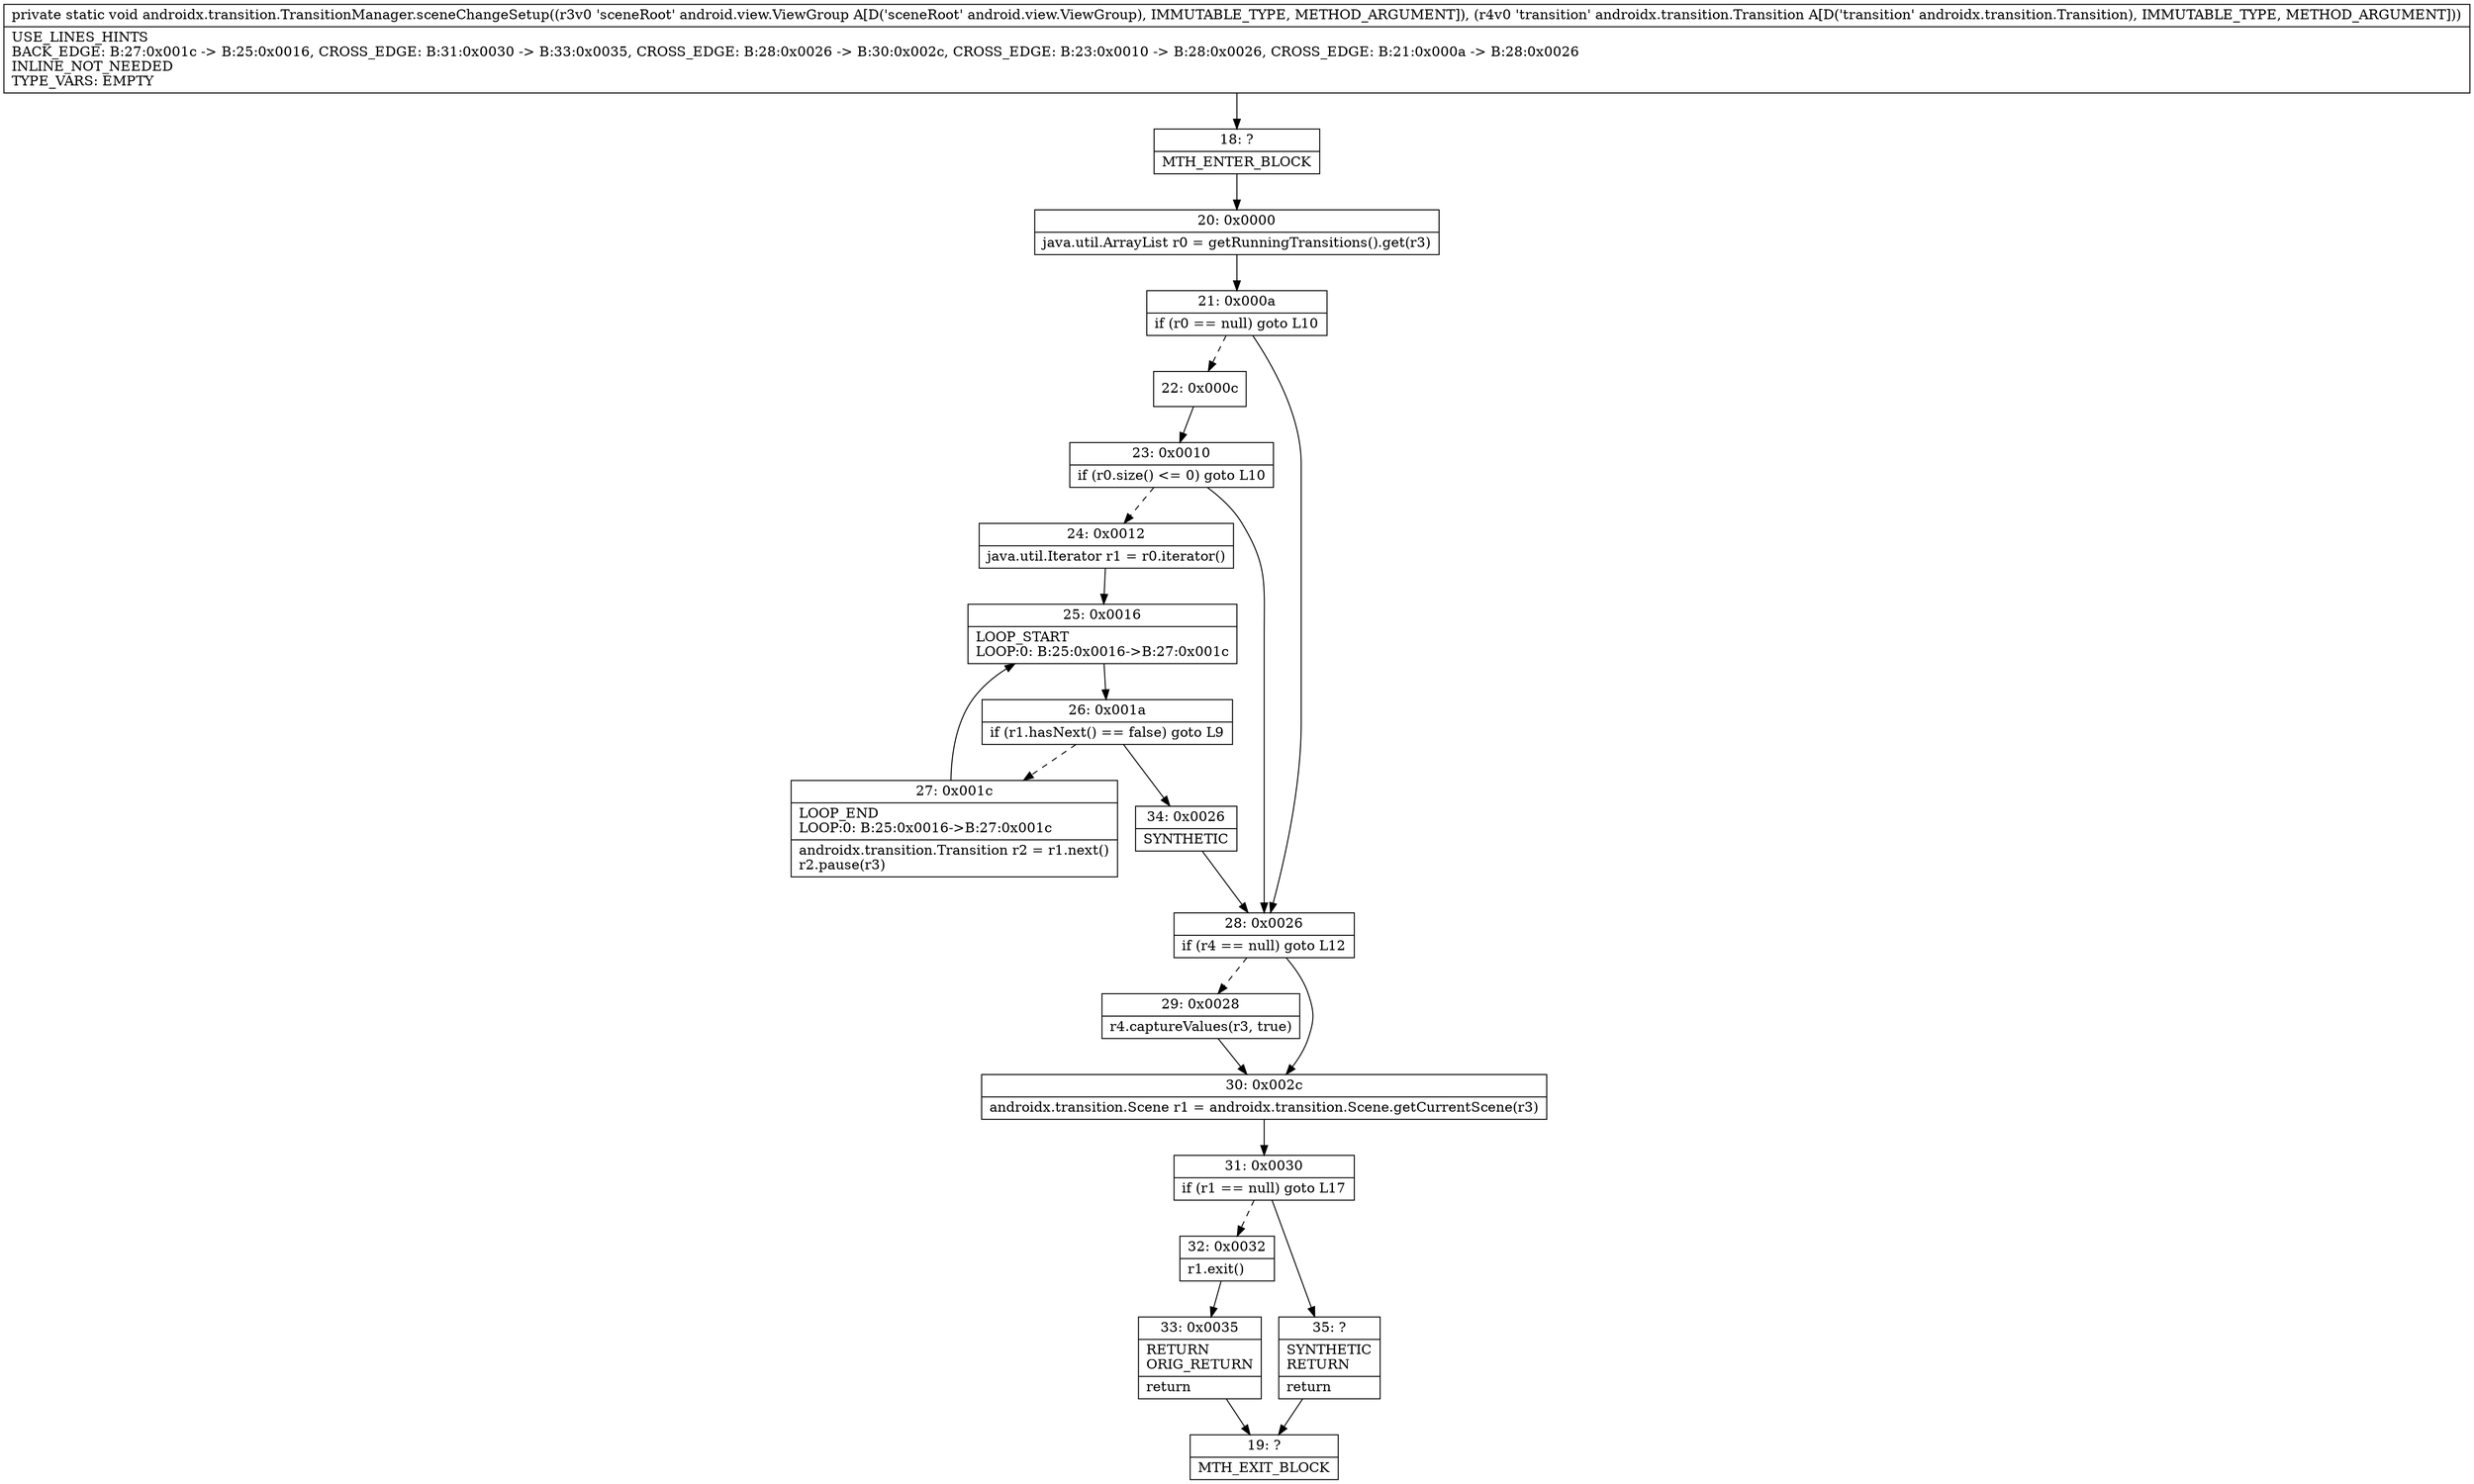 digraph "CFG forandroidx.transition.TransitionManager.sceneChangeSetup(Landroid\/view\/ViewGroup;Landroidx\/transition\/Transition;)V" {
Node_18 [shape=record,label="{18\:\ ?|MTH_ENTER_BLOCK\l}"];
Node_20 [shape=record,label="{20\:\ 0x0000|java.util.ArrayList r0 = getRunningTransitions().get(r3)\l}"];
Node_21 [shape=record,label="{21\:\ 0x000a|if (r0 == null) goto L10\l}"];
Node_22 [shape=record,label="{22\:\ 0x000c}"];
Node_23 [shape=record,label="{23\:\ 0x0010|if (r0.size() \<= 0) goto L10\l}"];
Node_24 [shape=record,label="{24\:\ 0x0012|java.util.Iterator r1 = r0.iterator()\l}"];
Node_25 [shape=record,label="{25\:\ 0x0016|LOOP_START\lLOOP:0: B:25:0x0016\-\>B:27:0x001c\l}"];
Node_26 [shape=record,label="{26\:\ 0x001a|if (r1.hasNext() == false) goto L9\l}"];
Node_27 [shape=record,label="{27\:\ 0x001c|LOOP_END\lLOOP:0: B:25:0x0016\-\>B:27:0x001c\l|androidx.transition.Transition r2 = r1.next()\lr2.pause(r3)\l}"];
Node_34 [shape=record,label="{34\:\ 0x0026|SYNTHETIC\l}"];
Node_28 [shape=record,label="{28\:\ 0x0026|if (r4 == null) goto L12\l}"];
Node_29 [shape=record,label="{29\:\ 0x0028|r4.captureValues(r3, true)\l}"];
Node_30 [shape=record,label="{30\:\ 0x002c|androidx.transition.Scene r1 = androidx.transition.Scene.getCurrentScene(r3)\l}"];
Node_31 [shape=record,label="{31\:\ 0x0030|if (r1 == null) goto L17\l}"];
Node_32 [shape=record,label="{32\:\ 0x0032|r1.exit()\l}"];
Node_33 [shape=record,label="{33\:\ 0x0035|RETURN\lORIG_RETURN\l|return\l}"];
Node_19 [shape=record,label="{19\:\ ?|MTH_EXIT_BLOCK\l}"];
Node_35 [shape=record,label="{35\:\ ?|SYNTHETIC\lRETURN\l|return\l}"];
MethodNode[shape=record,label="{private static void androidx.transition.TransitionManager.sceneChangeSetup((r3v0 'sceneRoot' android.view.ViewGroup A[D('sceneRoot' android.view.ViewGroup), IMMUTABLE_TYPE, METHOD_ARGUMENT]), (r4v0 'transition' androidx.transition.Transition A[D('transition' androidx.transition.Transition), IMMUTABLE_TYPE, METHOD_ARGUMENT]))  | USE_LINES_HINTS\lBACK_EDGE: B:27:0x001c \-\> B:25:0x0016, CROSS_EDGE: B:31:0x0030 \-\> B:33:0x0035, CROSS_EDGE: B:28:0x0026 \-\> B:30:0x002c, CROSS_EDGE: B:23:0x0010 \-\> B:28:0x0026, CROSS_EDGE: B:21:0x000a \-\> B:28:0x0026\lINLINE_NOT_NEEDED\lTYPE_VARS: EMPTY\l}"];
MethodNode -> Node_18;Node_18 -> Node_20;
Node_20 -> Node_21;
Node_21 -> Node_22[style=dashed];
Node_21 -> Node_28;
Node_22 -> Node_23;
Node_23 -> Node_24[style=dashed];
Node_23 -> Node_28;
Node_24 -> Node_25;
Node_25 -> Node_26;
Node_26 -> Node_27[style=dashed];
Node_26 -> Node_34;
Node_27 -> Node_25;
Node_34 -> Node_28;
Node_28 -> Node_29[style=dashed];
Node_28 -> Node_30;
Node_29 -> Node_30;
Node_30 -> Node_31;
Node_31 -> Node_32[style=dashed];
Node_31 -> Node_35;
Node_32 -> Node_33;
Node_33 -> Node_19;
Node_35 -> Node_19;
}

